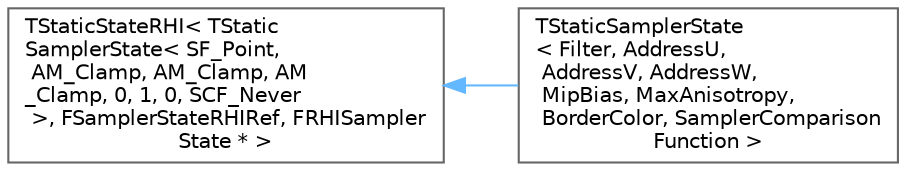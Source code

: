 digraph "Graphical Class Hierarchy"
{
 // INTERACTIVE_SVG=YES
 // LATEX_PDF_SIZE
  bgcolor="transparent";
  edge [fontname=Helvetica,fontsize=10,labelfontname=Helvetica,labelfontsize=10];
  node [fontname=Helvetica,fontsize=10,shape=box,height=0.2,width=0.4];
  rankdir="LR";
  Node0 [id="Node000000",label="TStaticStateRHI\< TStatic\lSamplerState\< SF_Point,\l AM_Clamp, AM_Clamp, AM\l_Clamp, 0, 1, 0, SCF_Never\l \>, FSamplerStateRHIRef, FRHISampler\lState * \>",height=0.2,width=0.4,color="grey40", fillcolor="white", style="filled",URL="$db/d8a/classTStaticStateRHI.html",tooltip=" "];
  Node0 -> Node1 [id="edge8438_Node000000_Node000001",dir="back",color="steelblue1",style="solid",tooltip=" "];
  Node1 [id="Node000001",label="TStaticSamplerState\l\< Filter, AddressU,\l AddressV, AddressW,\l MipBias, MaxAnisotropy,\l BorderColor, SamplerComparison\lFunction \>",height=0.2,width=0.4,color="grey40", fillcolor="white", style="filled",URL="$d1/d5e/classTStaticSamplerState.html",tooltip="A static RHI sampler state resource."];
}
